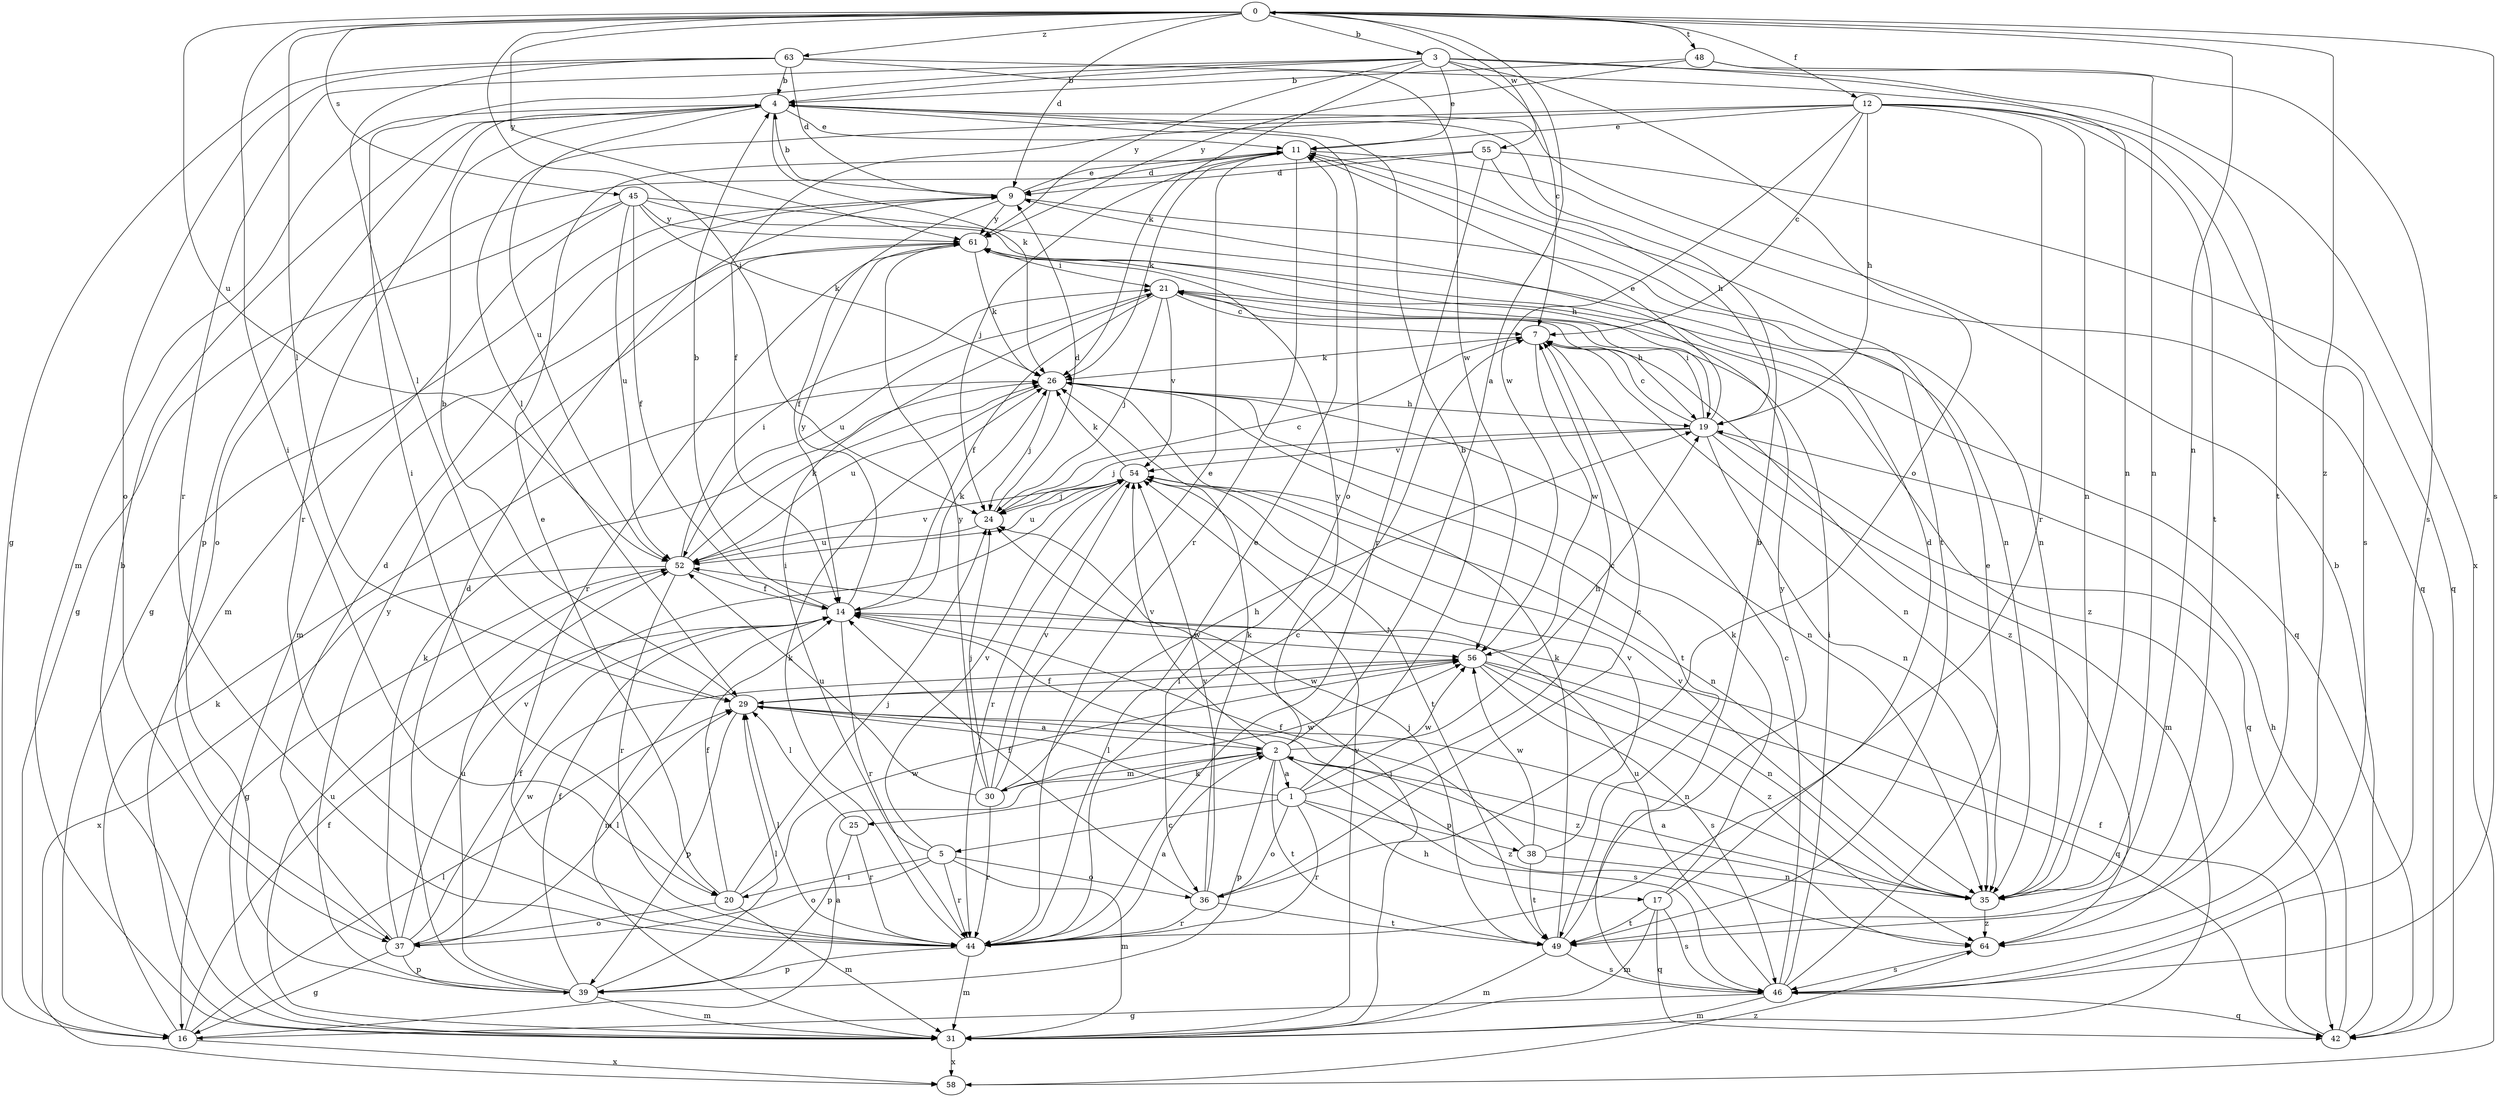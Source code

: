 strict digraph  {
0;
1;
2;
3;
4;
5;
7;
9;
11;
12;
14;
16;
17;
19;
20;
21;
24;
25;
26;
29;
30;
31;
35;
36;
37;
38;
39;
42;
44;
45;
46;
48;
49;
52;
54;
55;
56;
58;
61;
63;
64;
0 -> 3  [label=b];
0 -> 9  [label=d];
0 -> 12  [label=f];
0 -> 20  [label=i];
0 -> 24  [label=j];
0 -> 29  [label=l];
0 -> 35  [label=n];
0 -> 45  [label=s];
0 -> 46  [label=s];
0 -> 48  [label=t];
0 -> 52  [label=u];
0 -> 55  [label=w];
0 -> 61  [label=y];
0 -> 63  [label=z];
0 -> 64  [label=z];
1 -> 4  [label=b];
1 -> 5  [label=c];
1 -> 7  [label=c];
1 -> 17  [label=h];
1 -> 29  [label=l];
1 -> 36  [label=o];
1 -> 38  [label=p];
1 -> 44  [label=r];
1 -> 56  [label=w];
2 -> 0  [label=a];
2 -> 1  [label=a];
2 -> 14  [label=f];
2 -> 19  [label=h];
2 -> 25  [label=k];
2 -> 30  [label=m];
2 -> 39  [label=p];
2 -> 46  [label=s];
2 -> 49  [label=t];
2 -> 54  [label=v];
2 -> 61  [label=y];
2 -> 64  [label=z];
3 -> 4  [label=b];
3 -> 7  [label=c];
3 -> 11  [label=e];
3 -> 20  [label=i];
3 -> 26  [label=k];
3 -> 35  [label=n];
3 -> 36  [label=o];
3 -> 44  [label=r];
3 -> 58  [label=x];
3 -> 61  [label=y];
4 -> 11  [label=e];
4 -> 26  [label=k];
4 -> 31  [label=m];
4 -> 36  [label=o];
4 -> 39  [label=p];
4 -> 44  [label=r];
4 -> 52  [label=u];
5 -> 20  [label=i];
5 -> 21  [label=i];
5 -> 31  [label=m];
5 -> 36  [label=o];
5 -> 37  [label=o];
5 -> 44  [label=r];
5 -> 54  [label=v];
7 -> 26  [label=k];
7 -> 35  [label=n];
7 -> 56  [label=w];
7 -> 64  [label=z];
9 -> 4  [label=b];
9 -> 11  [label=e];
9 -> 14  [label=f];
9 -> 16  [label=g];
9 -> 35  [label=n];
9 -> 61  [label=y];
11 -> 9  [label=d];
11 -> 24  [label=j];
11 -> 26  [label=k];
11 -> 42  [label=q];
11 -> 44  [label=r];
11 -> 49  [label=t];
12 -> 7  [label=c];
12 -> 11  [label=e];
12 -> 14  [label=f];
12 -> 19  [label=h];
12 -> 29  [label=l];
12 -> 35  [label=n];
12 -> 44  [label=r];
12 -> 46  [label=s];
12 -> 49  [label=t];
12 -> 56  [label=w];
14 -> 4  [label=b];
14 -> 26  [label=k];
14 -> 31  [label=m];
14 -> 44  [label=r];
14 -> 56  [label=w];
14 -> 61  [label=y];
16 -> 2  [label=a];
16 -> 14  [label=f];
16 -> 26  [label=k];
16 -> 29  [label=l];
16 -> 58  [label=x];
17 -> 9  [label=d];
17 -> 26  [label=k];
17 -> 31  [label=m];
17 -> 42  [label=q];
17 -> 46  [label=s];
17 -> 49  [label=t];
19 -> 7  [label=c];
19 -> 11  [label=e];
19 -> 21  [label=i];
19 -> 24  [label=j];
19 -> 31  [label=m];
19 -> 35  [label=n];
19 -> 42  [label=q];
19 -> 54  [label=v];
20 -> 11  [label=e];
20 -> 14  [label=f];
20 -> 24  [label=j];
20 -> 31  [label=m];
20 -> 37  [label=o];
20 -> 56  [label=w];
21 -> 7  [label=c];
21 -> 14  [label=f];
21 -> 19  [label=h];
21 -> 24  [label=j];
21 -> 52  [label=u];
21 -> 54  [label=v];
21 -> 64  [label=z];
24 -> 7  [label=c];
24 -> 9  [label=d];
24 -> 52  [label=u];
25 -> 29  [label=l];
25 -> 39  [label=p];
25 -> 44  [label=r];
26 -> 19  [label=h];
26 -> 24  [label=j];
26 -> 35  [label=n];
26 -> 49  [label=t];
26 -> 52  [label=u];
29 -> 2  [label=a];
29 -> 4  [label=b];
29 -> 35  [label=n];
29 -> 39  [label=p];
29 -> 56  [label=w];
29 -> 64  [label=z];
30 -> 11  [label=e];
30 -> 19  [label=h];
30 -> 24  [label=j];
30 -> 44  [label=r];
30 -> 52  [label=u];
30 -> 54  [label=v];
30 -> 56  [label=w];
30 -> 61  [label=y];
31 -> 4  [label=b];
31 -> 24  [label=j];
31 -> 52  [label=u];
31 -> 54  [label=v];
31 -> 58  [label=x];
35 -> 2  [label=a];
35 -> 54  [label=v];
35 -> 64  [label=z];
36 -> 7  [label=c];
36 -> 14  [label=f];
36 -> 26  [label=k];
36 -> 44  [label=r];
36 -> 49  [label=t];
36 -> 54  [label=v];
37 -> 9  [label=d];
37 -> 14  [label=f];
37 -> 16  [label=g];
37 -> 26  [label=k];
37 -> 29  [label=l];
37 -> 39  [label=p];
37 -> 54  [label=v];
37 -> 56  [label=w];
38 -> 14  [label=f];
38 -> 35  [label=n];
38 -> 49  [label=t];
38 -> 54  [label=v];
38 -> 56  [label=w];
39 -> 9  [label=d];
39 -> 14  [label=f];
39 -> 29  [label=l];
39 -> 31  [label=m];
39 -> 52  [label=u];
39 -> 61  [label=y];
42 -> 4  [label=b];
42 -> 14  [label=f];
42 -> 19  [label=h];
44 -> 2  [label=a];
44 -> 7  [label=c];
44 -> 11  [label=e];
44 -> 26  [label=k];
44 -> 29  [label=l];
44 -> 31  [label=m];
44 -> 39  [label=p];
45 -> 14  [label=f];
45 -> 16  [label=g];
45 -> 19  [label=h];
45 -> 26  [label=k];
45 -> 31  [label=m];
45 -> 35  [label=n];
45 -> 52  [label=u];
45 -> 61  [label=y];
46 -> 4  [label=b];
46 -> 7  [label=c];
46 -> 11  [label=e];
46 -> 16  [label=g];
46 -> 21  [label=i];
46 -> 31  [label=m];
46 -> 42  [label=q];
46 -> 52  [label=u];
48 -> 4  [label=b];
48 -> 35  [label=n];
48 -> 46  [label=s];
48 -> 61  [label=y];
49 -> 24  [label=j];
49 -> 26  [label=k];
49 -> 31  [label=m];
49 -> 46  [label=s];
49 -> 61  [label=y];
52 -> 14  [label=f];
52 -> 16  [label=g];
52 -> 21  [label=i];
52 -> 26  [label=k];
52 -> 44  [label=r];
52 -> 54  [label=v];
52 -> 58  [label=x];
54 -> 24  [label=j];
54 -> 26  [label=k];
54 -> 35  [label=n];
54 -> 44  [label=r];
54 -> 49  [label=t];
54 -> 52  [label=u];
55 -> 9  [label=d];
55 -> 19  [label=h];
55 -> 37  [label=o];
55 -> 42  [label=q];
55 -> 44  [label=r];
56 -> 29  [label=l];
56 -> 35  [label=n];
56 -> 42  [label=q];
56 -> 46  [label=s];
56 -> 64  [label=z];
58 -> 64  [label=z];
61 -> 21  [label=i];
61 -> 26  [label=k];
61 -> 31  [label=m];
61 -> 42  [label=q];
61 -> 44  [label=r];
63 -> 4  [label=b];
63 -> 9  [label=d];
63 -> 16  [label=g];
63 -> 29  [label=l];
63 -> 37  [label=o];
63 -> 49  [label=t];
63 -> 56  [label=w];
64 -> 46  [label=s];
}
